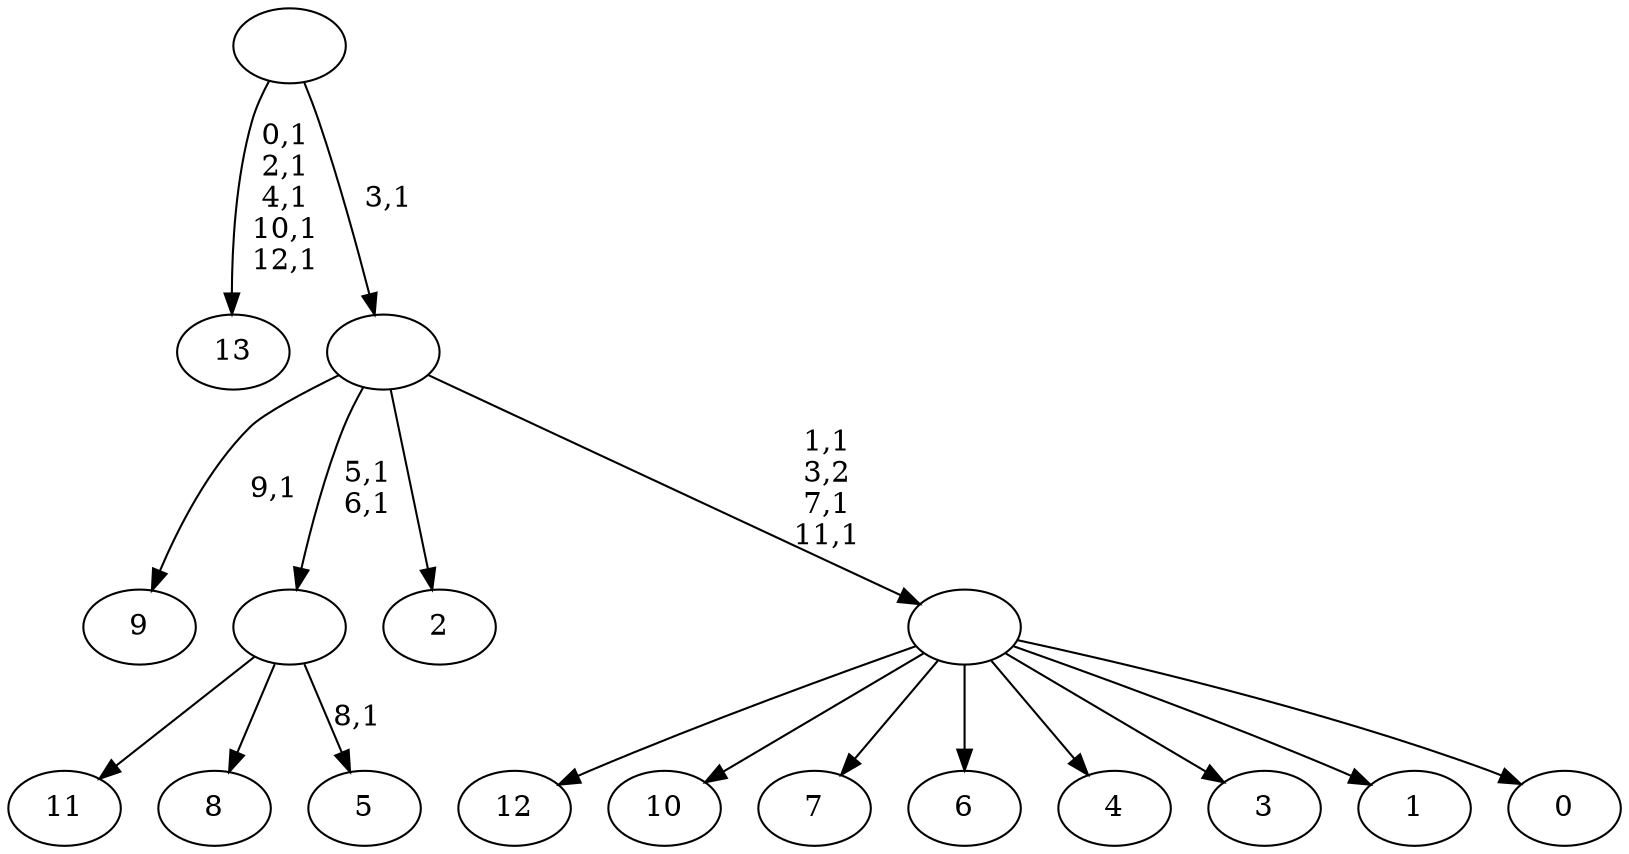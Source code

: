 digraph T {
	27 [label="13"]
	21 [label="12"]
	20 [label="11"]
	19 [label="10"]
	18 [label="9"]
	16 [label="8"]
	15 [label="7"]
	14 [label="6"]
	13 [label="5"]
	11 [label=""]
	9 [label="4"]
	8 [label="3"]
	7 [label="2"]
	6 [label="1"]
	5 [label="0"]
	4 [label=""]
	1 [label=""]
	0 [label=""]
	11 -> 13 [label="8,1"]
	11 -> 20 [label=""]
	11 -> 16 [label=""]
	4 -> 21 [label=""]
	4 -> 19 [label=""]
	4 -> 15 [label=""]
	4 -> 14 [label=""]
	4 -> 9 [label=""]
	4 -> 8 [label=""]
	4 -> 6 [label=""]
	4 -> 5 [label=""]
	1 -> 4 [label="1,1\n3,2\n7,1\n11,1"]
	1 -> 11 [label="5,1\n6,1"]
	1 -> 18 [label="9,1"]
	1 -> 7 [label=""]
	0 -> 27 [label="0,1\n2,1\n4,1\n10,1\n12,1"]
	0 -> 1 [label="3,1"]
}
